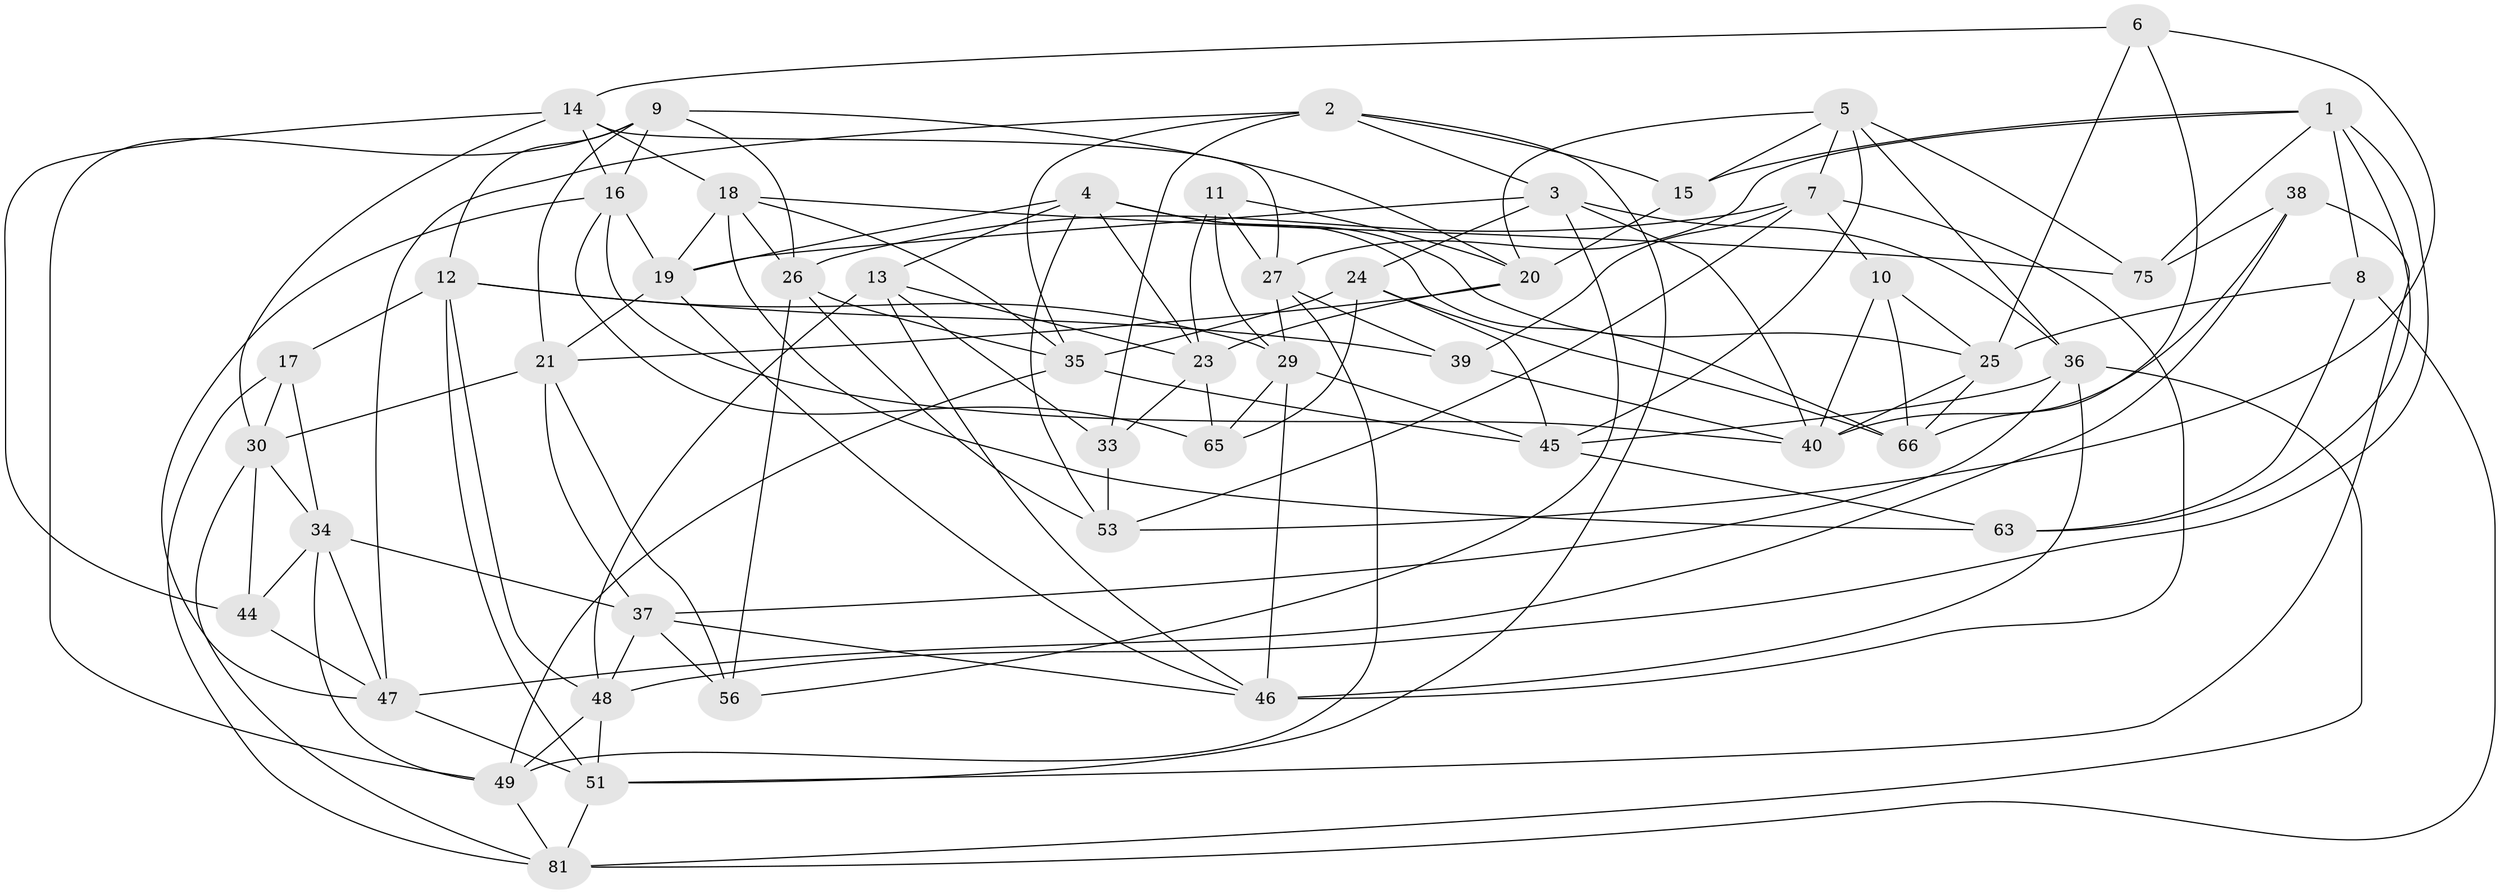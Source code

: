 // original degree distribution, {4: 1.0}
// Generated by graph-tools (version 1.1) at 2025/42/03/06/25 10:42:16]
// undirected, 50 vertices, 134 edges
graph export_dot {
graph [start="1"]
  node [color=gray90,style=filled];
  1 [super="+67"];
  2 [super="+54"];
  3 [super="+43"];
  4 [super="+22"];
  5 [super="+86"];
  6;
  7 [super="+32"];
  8;
  9 [super="+50"];
  10;
  11;
  12 [super="+41"];
  13 [super="+70"];
  14 [super="+82"];
  15;
  16 [super="+87"];
  17;
  18 [super="+71"];
  19 [super="+76"];
  20 [super="+58"];
  21 [super="+68"];
  23 [super="+57"];
  24 [super="+28"];
  25 [super="+55"];
  26 [super="+85"];
  27 [super="+80"];
  29 [super="+31"];
  30 [super="+84"];
  33 [super="+59"];
  34 [super="+52"];
  35 [super="+74"];
  36 [super="+61"];
  37 [super="+42"];
  38;
  39;
  40 [super="+64"];
  44;
  45 [super="+77"];
  46 [super="+60"];
  47 [super="+79"];
  48 [super="+73"];
  49 [super="+78"];
  51 [super="+69"];
  53 [super="+62"];
  56;
  63;
  65;
  66 [super="+72"];
  75;
  81 [super="+83"];
  1 -- 8;
  1 -- 63;
  1 -- 75;
  1 -- 27;
  1 -- 15;
  1 -- 48;
  2 -- 35;
  2 -- 3;
  2 -- 51;
  2 -- 15;
  2 -- 47;
  2 -- 33;
  3 -- 24;
  3 -- 40;
  3 -- 56;
  3 -- 36;
  3 -- 19;
  4 -- 53;
  4 -- 23;
  4 -- 66;
  4 -- 25;
  4 -- 19;
  4 -- 13;
  5 -- 7;
  5 -- 36;
  5 -- 20;
  5 -- 75;
  5 -- 15;
  5 -- 45;
  6 -- 25;
  6 -- 66;
  6 -- 53;
  6 -- 14;
  7 -- 53;
  7 -- 10;
  7 -- 26;
  7 -- 39;
  7 -- 46;
  8 -- 25;
  8 -- 63;
  8 -- 81;
  9 -- 12;
  9 -- 20;
  9 -- 26;
  9 -- 16;
  9 -- 49;
  9 -- 21;
  10 -- 40;
  10 -- 25;
  10 -- 66;
  11 -- 23;
  11 -- 20;
  11 -- 27;
  11 -- 29;
  12 -- 17;
  12 -- 39;
  12 -- 29;
  12 -- 48;
  12 -- 51;
  13 -- 23;
  13 -- 48;
  13 -- 33 [weight=2];
  13 -- 46;
  14 -- 44;
  14 -- 18;
  14 -- 16;
  14 -- 27;
  14 -- 30;
  15 -- 20;
  16 -- 65;
  16 -- 47;
  16 -- 40;
  16 -- 19;
  17 -- 30;
  17 -- 34;
  17 -- 81;
  18 -- 63;
  18 -- 75;
  18 -- 19;
  18 -- 35;
  18 -- 26;
  19 -- 21;
  19 -- 46;
  20 -- 21;
  20 -- 23;
  21 -- 37;
  21 -- 56;
  21 -- 30;
  23 -- 65;
  23 -- 33;
  24 -- 45;
  24 -- 66 [weight=2];
  24 -- 65;
  24 -- 35;
  25 -- 66;
  25 -- 40;
  26 -- 56;
  26 -- 35;
  26 -- 53;
  27 -- 29;
  27 -- 39;
  27 -- 49;
  29 -- 65;
  29 -- 45;
  29 -- 46;
  30 -- 81;
  30 -- 44;
  30 -- 34;
  33 -- 53 [weight=2];
  34 -- 37;
  34 -- 44;
  34 -- 47;
  34 -- 49;
  35 -- 49;
  35 -- 45;
  36 -- 46;
  36 -- 81;
  36 -- 37;
  36 -- 45;
  37 -- 48;
  37 -- 56;
  37 -- 46;
  38 -- 75;
  38 -- 40;
  38 -- 47;
  38 -- 51;
  39 -- 40;
  44 -- 47;
  45 -- 63;
  47 -- 51;
  48 -- 51;
  48 -- 49;
  49 -- 81;
  51 -- 81;
}
